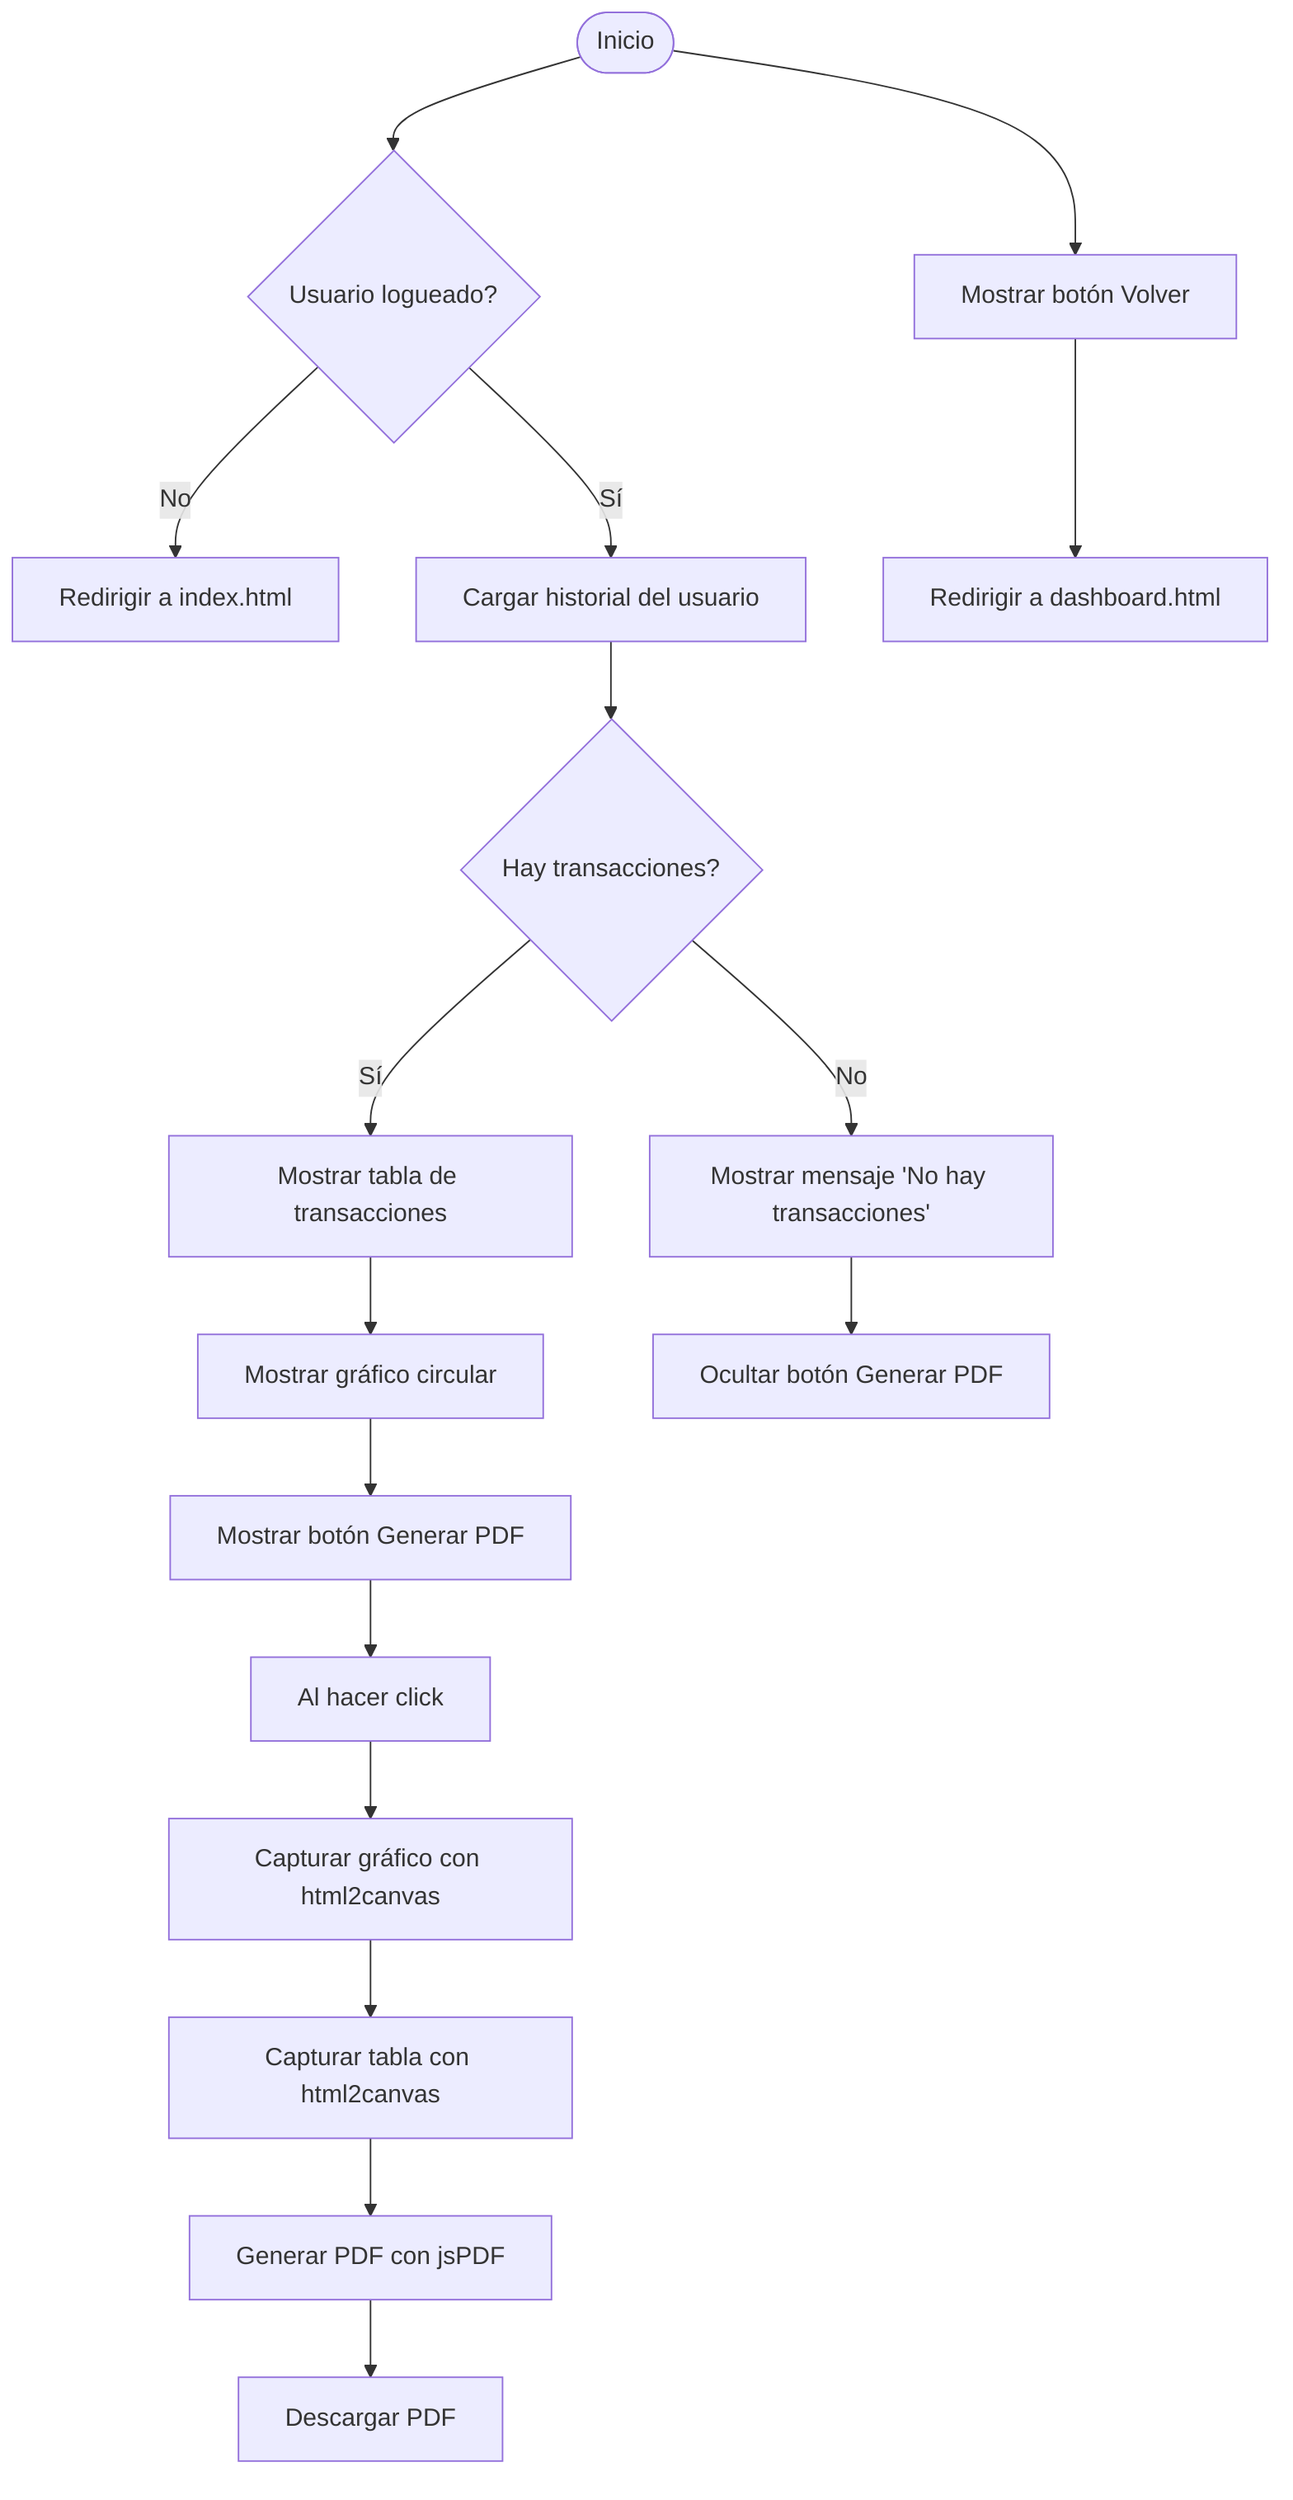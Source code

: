 flowchart TD
    A([Inicio]) --> B{Usuario logueado?}
    B -->|No| C[Redirigir a index.html]
    B -->|Sí| D[Cargar historial del usuario]
    D --> E{Hay transacciones?}
    E -->|Sí| F[Mostrar tabla de transacciones]
    F --> G[Mostrar gráfico circular]
    G --> H[Mostrar botón Generar PDF]
    E -->|No| I[Mostrar mensaje 'No hay transacciones']
    I --> J[Ocultar botón Generar PDF]
    H --> K[Al hacer click]
    K --> L[Capturar gráfico con html2canvas]
    L --> M[Capturar tabla con html2canvas]
    M --> N[Generar PDF con jsPDF]
    N --> O[Descargar PDF]
    A --> P[Mostrar botón Volver]
    P --> Q[Redirigir a dashboard.html]